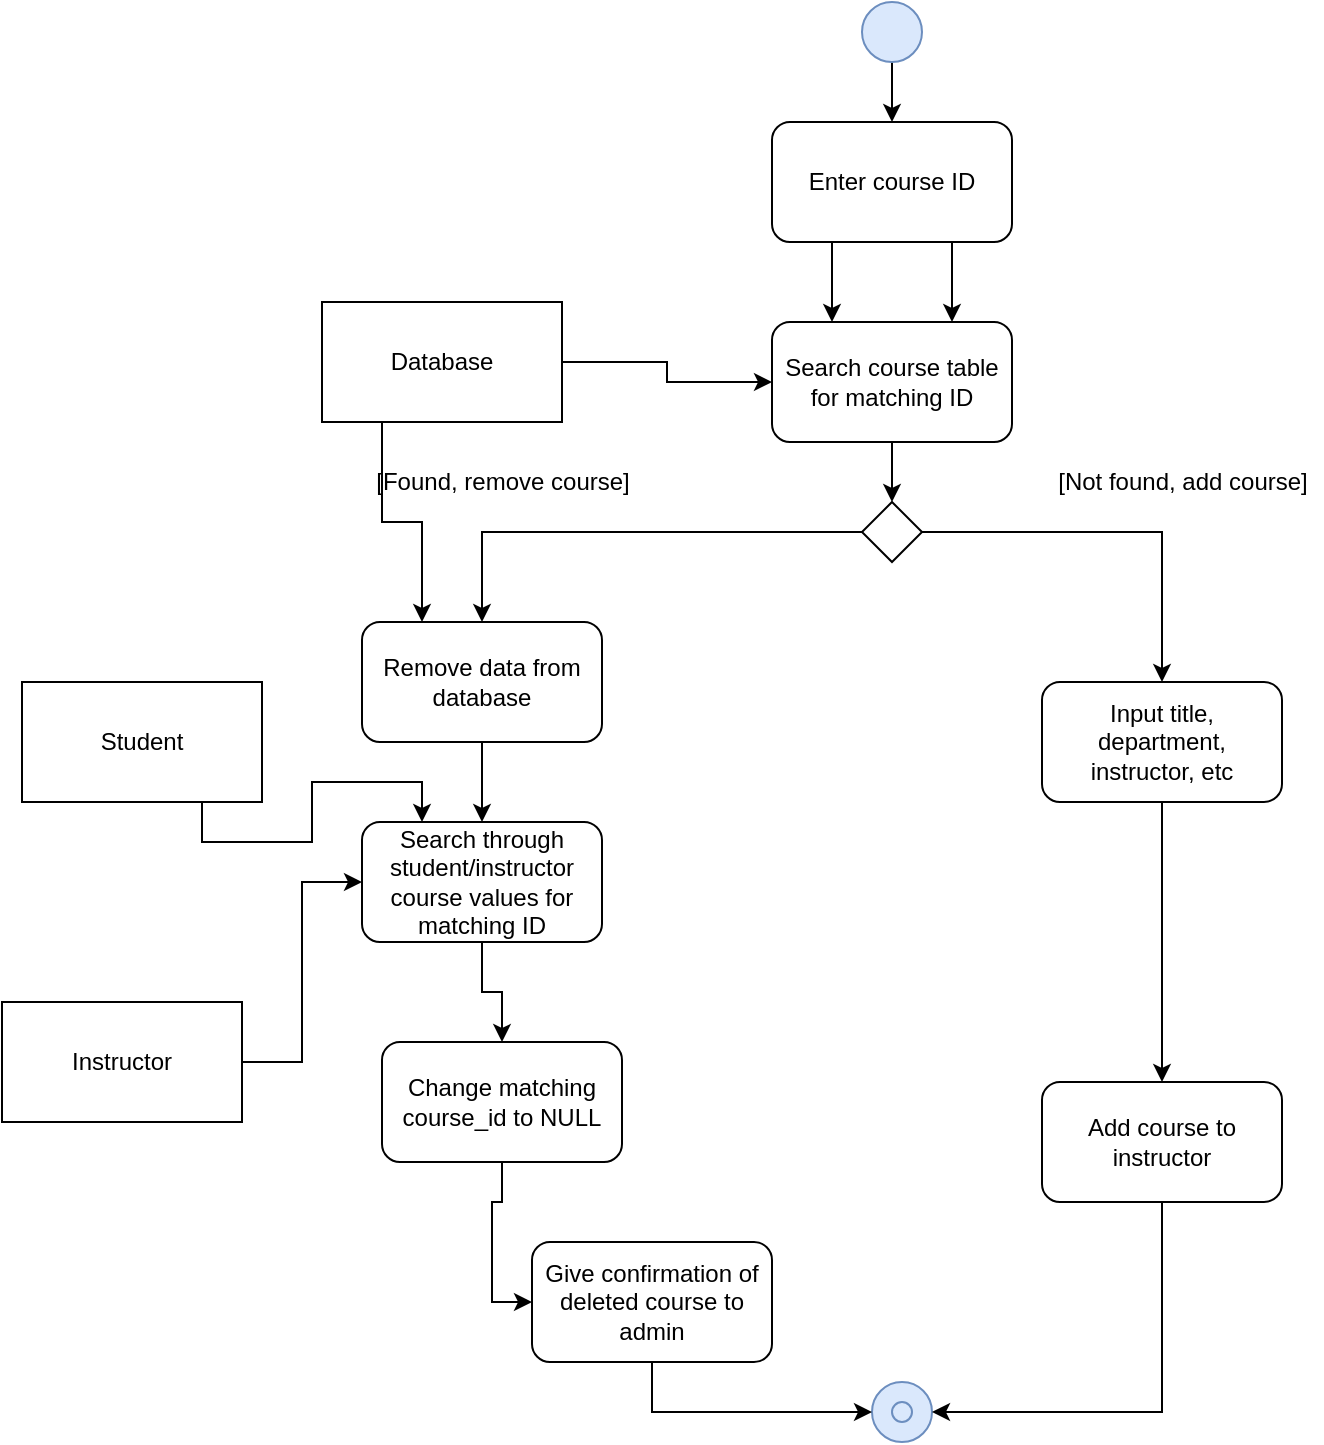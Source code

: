 <mxfile version="13.3.4" type="github">
  <diagram id="BLR8Slvkn799spfnD7lA" name="Page-1">
    <mxGraphModel dx="1422" dy="794" grid="1" gridSize="10" guides="1" tooltips="1" connect="1" arrows="1" fold="1" page="1" pageScale="1" pageWidth="1100" pageHeight="1700" math="0" shadow="0">
      <root>
        <mxCell id="0" />
        <mxCell id="1" parent="0" />
        <mxCell id="b_czFEy9JOoY2JpUEMk2-38" style="edgeStyle=orthogonalEdgeStyle;rounded=0;orthogonalLoop=1;jettySize=auto;html=1;exitX=0.5;exitY=1;exitDx=0;exitDy=0;" parent="1" source="b_czFEy9JOoY2JpUEMk2-1" target="b_czFEy9JOoY2JpUEMk2-6" edge="1">
          <mxGeometry relative="1" as="geometry">
            <mxPoint x="545" as="targetPoint" />
          </mxGeometry>
        </mxCell>
        <mxCell id="b_czFEy9JOoY2JpUEMk2-1" value="" style="ellipse;whiteSpace=wrap;html=1;aspect=fixed;fillColor=#dae8fc;strokeColor=#6c8ebf;" parent="1" vertex="1">
          <mxGeometry x="530" y="90" width="30" height="30" as="geometry" />
        </mxCell>
        <mxCell id="b_czFEy9JOoY2JpUEMk2-41" style="edgeStyle=orthogonalEdgeStyle;rounded=0;orthogonalLoop=1;jettySize=auto;html=1;exitX=0.25;exitY=1;exitDx=0;exitDy=0;entryX=0.25;entryY=0;entryDx=0;entryDy=0;" parent="1" source="b_czFEy9JOoY2JpUEMk2-6" target="b_czFEy9JOoY2JpUEMk2-11" edge="1">
          <mxGeometry relative="1" as="geometry" />
        </mxCell>
        <mxCell id="b_czFEy9JOoY2JpUEMk2-42" style="edgeStyle=orthogonalEdgeStyle;rounded=0;orthogonalLoop=1;jettySize=auto;html=1;exitX=0.75;exitY=1;exitDx=0;exitDy=0;entryX=0.75;entryY=0;entryDx=0;entryDy=0;" parent="1" source="b_czFEy9JOoY2JpUEMk2-6" target="b_czFEy9JOoY2JpUEMk2-11" edge="1">
          <mxGeometry relative="1" as="geometry" />
        </mxCell>
        <mxCell id="b_czFEy9JOoY2JpUEMk2-6" value="Enter course ID" style="rounded=1;whiteSpace=wrap;html=1;" parent="1" vertex="1">
          <mxGeometry x="485" y="150" width="120" height="60" as="geometry" />
        </mxCell>
        <mxCell id="b_czFEy9JOoY2JpUEMk2-7" value="" style="group" parent="1" vertex="1" connectable="0">
          <mxGeometry x="535" y="780" width="30" height="30" as="geometry" />
        </mxCell>
        <mxCell id="b_czFEy9JOoY2JpUEMk2-2" value="" style="group" parent="b_czFEy9JOoY2JpUEMk2-7" vertex="1" connectable="0">
          <mxGeometry width="30" height="30" as="geometry" />
        </mxCell>
        <mxCell id="b_czFEy9JOoY2JpUEMk2-3" value="" style="ellipse;whiteSpace=wrap;html=1;aspect=fixed;fillColor=#dae8fc;strokeColor=#6c8ebf;gradientColor=none;" parent="b_czFEy9JOoY2JpUEMk2-2" vertex="1">
          <mxGeometry width="30" height="30" as="geometry" />
        </mxCell>
        <mxCell id="b_czFEy9JOoY2JpUEMk2-4" value="" style="ellipse;whiteSpace=wrap;html=1;aspect=fixed;fillColor=#dae8fc;strokeColor=#6c8ebf;gradientColor=none;" parent="b_czFEy9JOoY2JpUEMk2-2" vertex="1">
          <mxGeometry x="10" y="10" width="10" height="10" as="geometry" />
        </mxCell>
        <mxCell id="b_czFEy9JOoY2JpUEMk2-44" style="edgeStyle=orthogonalEdgeStyle;rounded=0;orthogonalLoop=1;jettySize=auto;html=1;exitX=0.5;exitY=1;exitDx=0;exitDy=0;entryX=0.5;entryY=0;entryDx=0;entryDy=0;" parent="1" source="b_czFEy9JOoY2JpUEMk2-11" target="b_czFEy9JOoY2JpUEMk2-43" edge="1">
          <mxGeometry relative="1" as="geometry" />
        </mxCell>
        <mxCell id="b_czFEy9JOoY2JpUEMk2-11" value="Search course table for matching ID" style="rounded=1;whiteSpace=wrap;html=1;" parent="1" vertex="1">
          <mxGeometry x="485" y="250" width="120" height="60" as="geometry" />
        </mxCell>
        <mxCell id="b_czFEy9JOoY2JpUEMk2-13" value="Remove data from database" style="rounded=1;whiteSpace=wrap;html=1;" parent="1" vertex="1">
          <mxGeometry x="280" y="400" width="120" height="60" as="geometry" />
        </mxCell>
        <mxCell id="b_czFEy9JOoY2JpUEMk2-16" value="[Found, remove course]" style="text;html=1;align=center;verticalAlign=middle;resizable=0;points=[];autosize=1;" parent="1" vertex="1">
          <mxGeometry x="280" y="320" width="140" height="20" as="geometry" />
        </mxCell>
        <mxCell id="b_czFEy9JOoY2JpUEMk2-20" style="edgeStyle=orthogonalEdgeStyle;rounded=0;orthogonalLoop=1;jettySize=auto;html=1;exitX=1;exitY=0.5;exitDx=0;exitDy=0;entryX=0;entryY=0.5;entryDx=0;entryDy=0;" parent="1" source="b_czFEy9JOoY2JpUEMk2-19" target="b_czFEy9JOoY2JpUEMk2-11" edge="1">
          <mxGeometry relative="1" as="geometry" />
        </mxCell>
        <mxCell id="b_czFEy9JOoY2JpUEMk2-47" style="edgeStyle=orthogonalEdgeStyle;rounded=0;orthogonalLoop=1;jettySize=auto;html=1;exitX=0.25;exitY=1;exitDx=0;exitDy=0;entryX=0.25;entryY=0;entryDx=0;entryDy=0;" parent="1" source="b_czFEy9JOoY2JpUEMk2-19" target="b_czFEy9JOoY2JpUEMk2-13" edge="1">
          <mxGeometry relative="1" as="geometry" />
        </mxCell>
        <mxCell id="b_czFEy9JOoY2JpUEMk2-19" value="Database" style="rounded=0;whiteSpace=wrap;html=1;" parent="1" vertex="1">
          <mxGeometry x="260" y="240" width="120" height="60" as="geometry" />
        </mxCell>
        <mxCell id="b_czFEy9JOoY2JpUEMk2-26" style="edgeStyle=orthogonalEdgeStyle;rounded=0;orthogonalLoop=1;jettySize=auto;html=1;exitX=0.5;exitY=1;exitDx=0;exitDy=0;entryX=0.5;entryY=0;entryDx=0;entryDy=0;" parent="1" source="b_czFEy9JOoY2JpUEMk2-23" target="b_czFEy9JOoY2JpUEMk2-25" edge="1">
          <mxGeometry relative="1" as="geometry" />
        </mxCell>
        <mxCell id="b_czFEy9JOoY2JpUEMk2-23" value="Search through student/instructor course values for matching ID" style="rounded=1;whiteSpace=wrap;html=1;" parent="1" vertex="1">
          <mxGeometry x="280" y="500" width="120" height="60" as="geometry" />
        </mxCell>
        <mxCell id="Z9yiV3csjZDiVCdKJCz4-1" style="edgeStyle=orthogonalEdgeStyle;rounded=0;orthogonalLoop=1;jettySize=auto;html=1;exitX=0.5;exitY=1;exitDx=0;exitDy=0;entryX=0;entryY=0.5;entryDx=0;entryDy=0;" edge="1" parent="1" source="b_czFEy9JOoY2JpUEMk2-25" target="b_czFEy9JOoY2JpUEMk2-32">
          <mxGeometry relative="1" as="geometry" />
        </mxCell>
        <mxCell id="b_czFEy9JOoY2JpUEMk2-25" value="Change matching course_id to NULL" style="rounded=1;whiteSpace=wrap;html=1;" parent="1" vertex="1">
          <mxGeometry x="290" y="610" width="120" height="60" as="geometry" />
        </mxCell>
        <mxCell id="b_czFEy9JOoY2JpUEMk2-31" style="edgeStyle=orthogonalEdgeStyle;rounded=0;orthogonalLoop=1;jettySize=auto;html=1;exitX=0.75;exitY=1;exitDx=0;exitDy=0;entryX=0.25;entryY=0;entryDx=0;entryDy=0;" parent="1" source="b_czFEy9JOoY2JpUEMk2-28" target="b_czFEy9JOoY2JpUEMk2-23" edge="1">
          <mxGeometry relative="1" as="geometry" />
        </mxCell>
        <mxCell id="b_czFEy9JOoY2JpUEMk2-28" value="Student" style="rounded=0;whiteSpace=wrap;html=1;" parent="1" vertex="1">
          <mxGeometry x="110" y="430" width="120" height="60" as="geometry" />
        </mxCell>
        <mxCell id="b_czFEy9JOoY2JpUEMk2-30" style="edgeStyle=orthogonalEdgeStyle;rounded=0;orthogonalLoop=1;jettySize=auto;html=1;exitX=1;exitY=0.5;exitDx=0;exitDy=0;entryX=0;entryY=0.5;entryDx=0;entryDy=0;" parent="1" source="b_czFEy9JOoY2JpUEMk2-29" target="b_czFEy9JOoY2JpUEMk2-23" edge="1">
          <mxGeometry relative="1" as="geometry" />
        </mxCell>
        <mxCell id="b_czFEy9JOoY2JpUEMk2-29" value="Instructor" style="rounded=0;whiteSpace=wrap;html=1;" parent="1" vertex="1">
          <mxGeometry x="100" y="590" width="120" height="60" as="geometry" />
        </mxCell>
        <mxCell id="b_czFEy9JOoY2JpUEMk2-34" style="edgeStyle=orthogonalEdgeStyle;rounded=0;orthogonalLoop=1;jettySize=auto;html=1;exitX=0.5;exitY=1;exitDx=0;exitDy=0;entryX=0;entryY=0.5;entryDx=0;entryDy=0;" parent="1" source="b_czFEy9JOoY2JpUEMk2-32" target="b_czFEy9JOoY2JpUEMk2-3" edge="1">
          <mxGeometry relative="1" as="geometry" />
        </mxCell>
        <mxCell id="b_czFEy9JOoY2JpUEMk2-32" value="Give confirmation of deleted course to admin" style="rounded=1;whiteSpace=wrap;html=1;" parent="1" vertex="1">
          <mxGeometry x="365" y="710" width="120" height="60" as="geometry" />
        </mxCell>
        <mxCell id="b_czFEy9JOoY2JpUEMk2-45" style="edgeStyle=orthogonalEdgeStyle;rounded=0;orthogonalLoop=1;jettySize=auto;html=1;exitX=0;exitY=0.5;exitDx=0;exitDy=0;entryX=0.5;entryY=0;entryDx=0;entryDy=0;" parent="1" source="b_czFEy9JOoY2JpUEMk2-43" target="b_czFEy9JOoY2JpUEMk2-13" edge="1">
          <mxGeometry relative="1" as="geometry" />
        </mxCell>
        <mxCell id="b_czFEy9JOoY2JpUEMk2-57" style="edgeStyle=orthogonalEdgeStyle;rounded=0;orthogonalLoop=1;jettySize=auto;html=1;exitX=1;exitY=0.5;exitDx=0;exitDy=0;entryX=0.5;entryY=0;entryDx=0;entryDy=0;" parent="1" source="b_czFEy9JOoY2JpUEMk2-43" target="b_czFEy9JOoY2JpUEMk2-61" edge="1">
          <mxGeometry relative="1" as="geometry">
            <mxPoint x="800" y="430" as="targetPoint" />
          </mxGeometry>
        </mxCell>
        <mxCell id="b_czFEy9JOoY2JpUEMk2-43" value="" style="rhombus;whiteSpace=wrap;html=1;rounded=0;" parent="1" vertex="1">
          <mxGeometry x="530" y="340" width="30" height="30" as="geometry" />
        </mxCell>
        <mxCell id="b_czFEy9JOoY2JpUEMk2-48" value="[Not found, add course]" style="text;html=1;align=center;verticalAlign=middle;resizable=0;points=[];autosize=1;" parent="1" vertex="1">
          <mxGeometry x="620" y="320" width="140" height="20" as="geometry" />
        </mxCell>
        <mxCell id="b_czFEy9JOoY2JpUEMk2-69" style="edgeStyle=orthogonalEdgeStyle;rounded=0;orthogonalLoop=1;jettySize=auto;html=1;exitX=0.5;exitY=1;exitDx=0;exitDy=0;entryX=0.5;entryY=0;entryDx=0;entryDy=0;" parent="1" source="b_czFEy9JOoY2JpUEMk2-61" target="b_czFEy9JOoY2JpUEMk2-62" edge="1">
          <mxGeometry relative="1" as="geometry" />
        </mxCell>
        <mxCell id="b_czFEy9JOoY2JpUEMk2-61" value="Input title, department, instructor, etc" style="rounded=1;whiteSpace=wrap;html=1;" parent="1" vertex="1">
          <mxGeometry x="620" y="430" width="120" height="60" as="geometry" />
        </mxCell>
        <mxCell id="Z9yiV3csjZDiVCdKJCz4-3" style="edgeStyle=orthogonalEdgeStyle;rounded=0;orthogonalLoop=1;jettySize=auto;html=1;exitX=0.5;exitY=1;exitDx=0;exitDy=0;entryX=1;entryY=0.5;entryDx=0;entryDy=0;" edge="1" parent="1" source="b_czFEy9JOoY2JpUEMk2-62" target="b_czFEy9JOoY2JpUEMk2-3">
          <mxGeometry relative="1" as="geometry" />
        </mxCell>
        <mxCell id="b_czFEy9JOoY2JpUEMk2-62" value="Add course to instructor" style="rounded=1;whiteSpace=wrap;html=1;" parent="1" vertex="1">
          <mxGeometry x="620" y="630" width="120" height="60" as="geometry" />
        </mxCell>
        <mxCell id="b_czFEy9JOoY2JpUEMk2-65" style="edgeStyle=orthogonalEdgeStyle;rounded=0;orthogonalLoop=1;jettySize=auto;html=1;exitX=0.5;exitY=1;exitDx=0;exitDy=0;" parent="1" source="b_czFEy9JOoY2JpUEMk2-13" target="b_czFEy9JOoY2JpUEMk2-23" edge="1">
          <mxGeometry relative="1" as="geometry">
            <mxPoint x="195" y="565" as="sourcePoint" />
          </mxGeometry>
        </mxCell>
      </root>
    </mxGraphModel>
  </diagram>
</mxfile>
